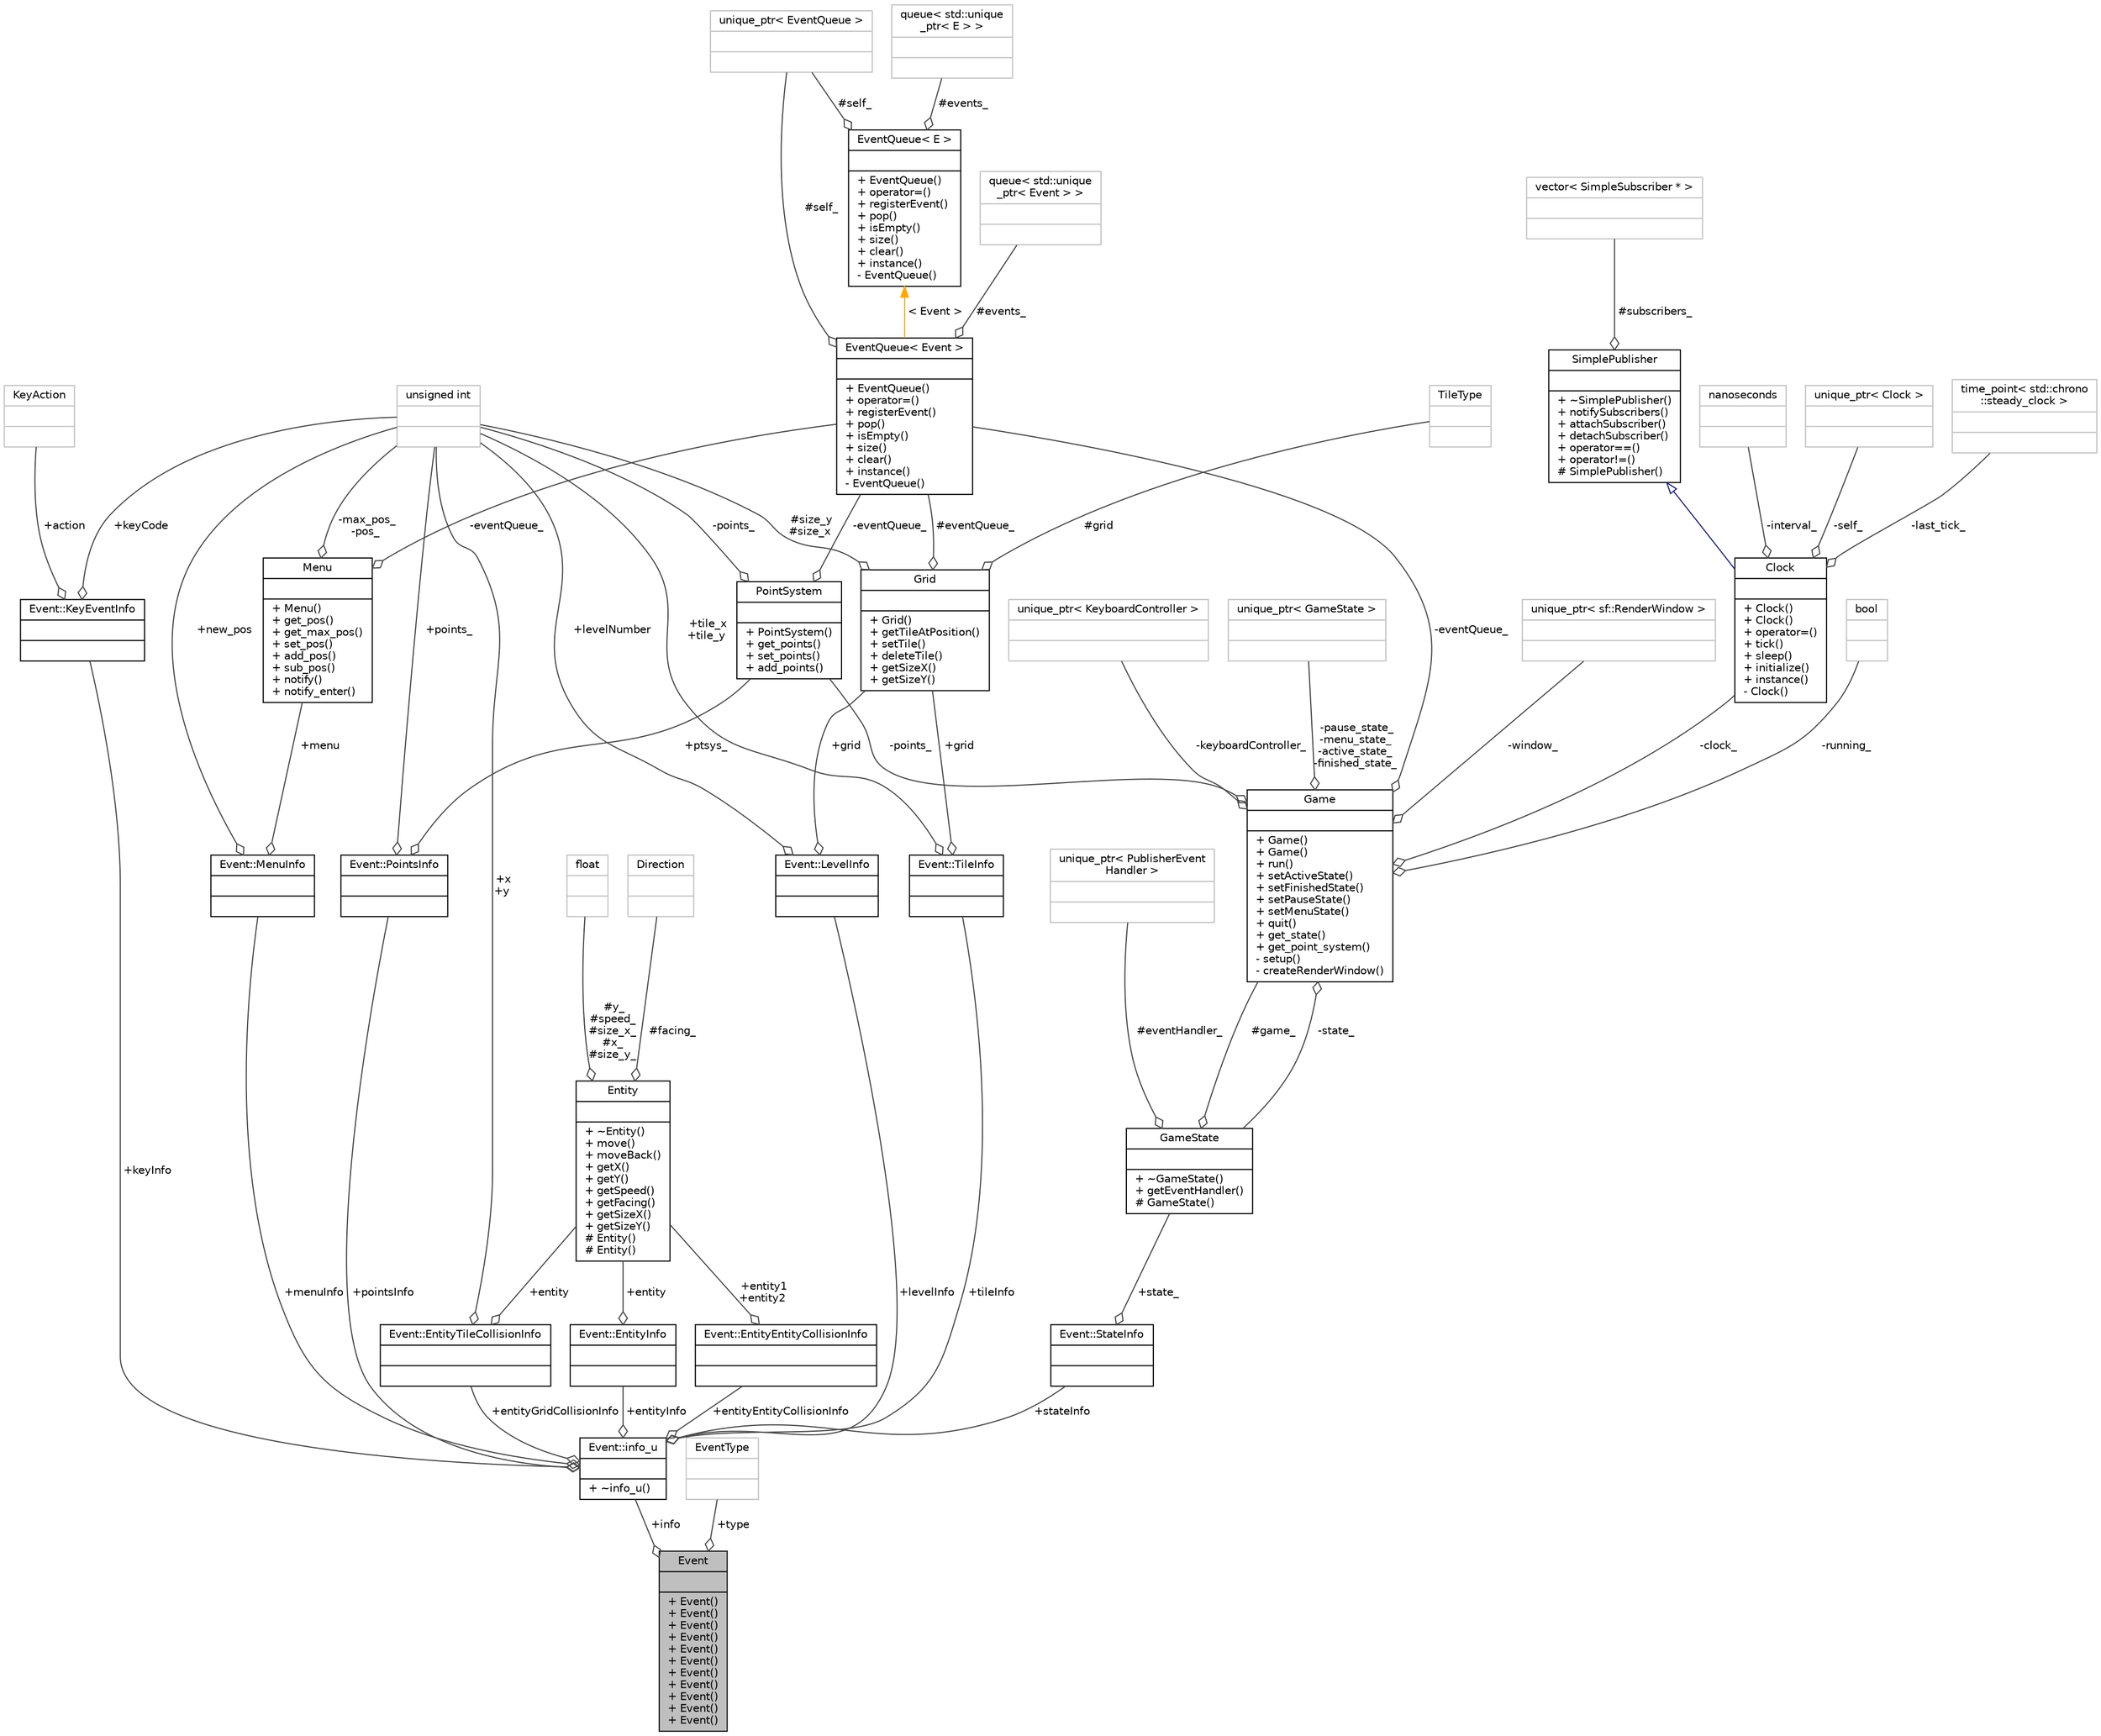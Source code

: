 digraph "Event"
{
 // INTERACTIVE_SVG=YES
 // LATEX_PDF_SIZE
  bgcolor="transparent";
  edge [fontname="Helvetica",fontsize="10",labelfontname="Helvetica",labelfontsize="10"];
  node [fontname="Helvetica",fontsize="10",shape=record];
  Node1 [label="{Event\n||+ Event()\l+ Event()\l+ Event()\l+ Event()\l+ Event()\l+ Event()\l+ Event()\l+ Event()\l+ Event()\l+ Event()\l+ Event()\l}",height=0.2,width=0.4,color="black", fillcolor="grey75", style="filled", fontcolor="black",tooltip="Represents a single event of type Event::EventType."];
  Node2 -> Node1 [color="grey25",fontsize="10",style="solid",label=" +info" ,arrowhead="odiamond",fontname="Helvetica"];
  Node2 [label="{Event::info_u\n||+ ~info_u()\l}",height=0.2,width=0.4,color="black",URL="$union_event_1_1info__u.html",tooltip=" "];
  Node3 -> Node2 [color="grey25",fontsize="10",style="solid",label=" +menuInfo" ,arrowhead="odiamond",fontname="Helvetica"];
  Node3 [label="{Event::MenuInfo\n||}",height=0.2,width=0.4,color="black",URL="$struct_event_1_1_menu_info.html",tooltip=" "];
  Node4 -> Node3 [color="grey25",fontsize="10",style="solid",label=" +new_pos" ,arrowhead="odiamond",fontname="Helvetica"];
  Node4 [label="{unsigned int\n||}",height=0.2,width=0.4,color="grey75",tooltip=" "];
  Node5 -> Node3 [color="grey25",fontsize="10",style="solid",label=" +menu" ,arrowhead="odiamond",fontname="Helvetica"];
  Node5 [label="{Menu\n||+ Menu()\l+ get_pos()\l+ get_max_pos()\l+ set_pos()\l+ add_pos()\l+ sub_pos()\l+ notify()\l+ notify_enter()\l}",height=0.2,width=0.4,color="black",URL="$class_menu.html",tooltip=" "];
  Node6 -> Node5 [color="grey25",fontsize="10",style="solid",label=" -eventQueue_" ,arrowhead="odiamond",fontname="Helvetica"];
  Node6 [label="{EventQueue\< Event \>\n||+ EventQueue()\l+ operator=()\l+ registerEvent()\l+ pop()\l+ isEmpty()\l+ size()\l+ clear()\l+ instance()\l- EventQueue()\l}",height=0.2,width=0.4,color="black",URL="$class_event_queue.html",tooltip=" "];
  Node7 -> Node6 [color="grey25",fontsize="10",style="solid",label=" #events_" ,arrowhead="odiamond",fontname="Helvetica"];
  Node7 [label="{queue\< std::unique\l_ptr\< Event \> \>\n||}",height=0.2,width=0.4,color="grey75",tooltip=" "];
  Node8 -> Node6 [color="grey25",fontsize="10",style="solid",label=" #self_" ,arrowhead="odiamond",fontname="Helvetica"];
  Node8 [label="{unique_ptr\< EventQueue \>\n||}",height=0.2,width=0.4,color="grey75",tooltip=" "];
  Node9 -> Node6 [dir="back",color="orange",fontsize="10",style="solid",label=" \< Event \>" ,fontname="Helvetica"];
  Node9 [label="{EventQueue\< E \>\n||+ EventQueue()\l+ operator=()\l+ registerEvent()\l+ pop()\l+ isEmpty()\l+ size()\l+ clear()\l+ instance()\l- EventQueue()\l}",height=0.2,width=0.4,color="black",URL="$class_event_queue.html",tooltip="Singleton class wrapper for std::queue<E>."];
  Node10 -> Node9 [color="grey25",fontsize="10",style="solid",label=" #events_" ,arrowhead="odiamond",fontname="Helvetica"];
  Node10 [label="{queue\< std::unique\l_ptr\< E \> \>\n||}",height=0.2,width=0.4,color="grey75",tooltip=" "];
  Node8 -> Node9 [color="grey25",fontsize="10",style="solid",label=" #self_" ,arrowhead="odiamond",fontname="Helvetica"];
  Node4 -> Node5 [color="grey25",fontsize="10",style="solid",label=" -max_pos_\n-pos_" ,arrowhead="odiamond",fontname="Helvetica"];
  Node11 -> Node2 [color="grey25",fontsize="10",style="solid",label=" +pointsInfo" ,arrowhead="odiamond",fontname="Helvetica"];
  Node11 [label="{Event::PointsInfo\n||}",height=0.2,width=0.4,color="black",URL="$struct_event_1_1_points_info.html",tooltip=" "];
  Node4 -> Node11 [color="grey25",fontsize="10",style="solid",label=" +points_" ,arrowhead="odiamond",fontname="Helvetica"];
  Node12 -> Node11 [color="grey25",fontsize="10",style="solid",label=" +ptsys_" ,arrowhead="odiamond",fontname="Helvetica"];
  Node12 [label="{PointSystem\n||+ PointSystem()\l+ get_points()\l+ set_points()\l+ add_points()\l}",height=0.2,width=0.4,color="black",URL="$class_point_system.html",tooltip=" "];
  Node6 -> Node12 [color="grey25",fontsize="10",style="solid",label=" -eventQueue_" ,arrowhead="odiamond",fontname="Helvetica"];
  Node4 -> Node12 [color="grey25",fontsize="10",style="solid",label=" -points_" ,arrowhead="odiamond",fontname="Helvetica"];
  Node13 -> Node2 [color="grey25",fontsize="10",style="solid",label=" +levelInfo" ,arrowhead="odiamond",fontname="Helvetica"];
  Node13 [label="{Event::LevelInfo\n||}",height=0.2,width=0.4,color="black",URL="$struct_event_1_1_level_info.html",tooltip=" "];
  Node14 -> Node13 [color="grey25",fontsize="10",style="solid",label=" +grid" ,arrowhead="odiamond",fontname="Helvetica"];
  Node14 [label="{Grid\n||+ Grid()\l+ getTileAtPosition()\l+ setTile()\l+ deleteTile()\l+ getSizeX()\l+ getSizeY()\l}",height=0.2,width=0.4,color="black",URL="$class_grid.html",tooltip="Represents a grid of tiles."];
  Node6 -> Node14 [color="grey25",fontsize="10",style="solid",label=" #eventQueue_" ,arrowhead="odiamond",fontname="Helvetica"];
  Node15 -> Node14 [color="grey25",fontsize="10",style="solid",label=" #grid" ,arrowhead="odiamond",fontname="Helvetica"];
  Node15 [label="{TileType\n||}",height=0.2,width=0.4,color="grey75",tooltip=" "];
  Node4 -> Node14 [color="grey25",fontsize="10",style="solid",label=" #size_y\n#size_x" ,arrowhead="odiamond",fontname="Helvetica"];
  Node4 -> Node13 [color="grey25",fontsize="10",style="solid",label=" +levelNumber" ,arrowhead="odiamond",fontname="Helvetica"];
  Node16 -> Node2 [color="grey25",fontsize="10",style="solid",label=" +keyInfo" ,arrowhead="odiamond",fontname="Helvetica"];
  Node16 [label="{Event::KeyEventInfo\n||}",height=0.2,width=0.4,color="black",URL="$struct_event_1_1_key_event_info.html",tooltip=" "];
  Node17 -> Node16 [color="grey25",fontsize="10",style="solid",label=" +action" ,arrowhead="odiamond",fontname="Helvetica"];
  Node17 [label="{KeyAction\n||}",height=0.2,width=0.4,color="grey75",tooltip=" "];
  Node4 -> Node16 [color="grey25",fontsize="10",style="solid",label=" +keyCode" ,arrowhead="odiamond",fontname="Helvetica"];
  Node18 -> Node2 [color="grey25",fontsize="10",style="solid",label=" +entityEntityCollisionInfo" ,arrowhead="odiamond",fontname="Helvetica"];
  Node18 [label="{Event::EntityEntityCollisionInfo\n||}",height=0.2,width=0.4,color="black",URL="$struct_event_1_1_entity_entity_collision_info.html",tooltip=" "];
  Node19 -> Node18 [color="grey25",fontsize="10",style="solid",label=" +entity1\n+entity2" ,arrowhead="odiamond",fontname="Helvetica"];
  Node19 [label="{Entity\n||+ ~Entity()\l+ move()\l+ moveBack()\l+ getX()\l+ getY()\l+ getSpeed()\l+ getFacing()\l+ getSizeX()\l+ getSizeY()\l# Entity()\l# Entity()\l}",height=0.2,width=0.4,color="black",URL="$class_entity.html",tooltip=" "];
  Node20 -> Node19 [color="grey25",fontsize="10",style="solid",label=" #y_\n#speed_\n#size_x_\n#x_\n#size_y_" ,arrowhead="odiamond",fontname="Helvetica"];
  Node20 [label="{float\n||}",height=0.2,width=0.4,color="grey75",tooltip=" "];
  Node21 -> Node19 [color="grey25",fontsize="10",style="solid",label=" #facing_" ,arrowhead="odiamond",fontname="Helvetica"];
  Node21 [label="{Direction\n||}",height=0.2,width=0.4,color="grey75",tooltip=" "];
  Node22 -> Node2 [color="grey25",fontsize="10",style="solid",label=" +entityGridCollisionInfo" ,arrowhead="odiamond",fontname="Helvetica"];
  Node22 [label="{Event::EntityTileCollisionInfo\n||}",height=0.2,width=0.4,color="black",URL="$struct_event_1_1_entity_tile_collision_info.html",tooltip=" "];
  Node19 -> Node22 [color="grey25",fontsize="10",style="solid",label=" +entity" ,arrowhead="odiamond",fontname="Helvetica"];
  Node4 -> Node22 [color="grey25",fontsize="10",style="solid",label=" +x\n+y" ,arrowhead="odiamond",fontname="Helvetica"];
  Node23 -> Node2 [color="grey25",fontsize="10",style="solid",label=" +stateInfo" ,arrowhead="odiamond",fontname="Helvetica"];
  Node23 [label="{Event::StateInfo\n||}",height=0.2,width=0.4,color="black",URL="$struct_event_1_1_state_info.html",tooltip=" "];
  Node24 -> Node23 [color="grey25",fontsize="10",style="solid",label=" +state_" ,arrowhead="odiamond",fontname="Helvetica"];
  Node24 [label="{GameState\n||+ ~GameState()\l+ getEventHandler()\l# GameState()\l}",height=0.2,width=0.4,color="black",URL="$class_game_state.html",tooltip=" "];
  Node25 -> Node24 [color="grey25",fontsize="10",style="solid",label=" #game_" ,arrowhead="odiamond",fontname="Helvetica"];
  Node25 [label="{Game\n||+ Game()\l+ Game()\l+ run()\l+ setActiveState()\l+ setFinishedState()\l+ setPauseState()\l+ setMenuState()\l+ quit()\l+ get_state()\l+ get_point_system()\l- setup()\l- createRenderWindow()\l}",height=0.2,width=0.4,color="black",URL="$class_game.html",tooltip=" "];
  Node26 -> Node25 [color="grey25",fontsize="10",style="solid",label=" -keyboardController_" ,arrowhead="odiamond",fontname="Helvetica"];
  Node26 [label="{unique_ptr\< KeyboardController \>\n||}",height=0.2,width=0.4,color="grey75",tooltip=" "];
  Node27 -> Node25 [color="grey25",fontsize="10",style="solid",label=" -pause_state_\n-menu_state_\n-active_state_\n-finished_state_" ,arrowhead="odiamond",fontname="Helvetica"];
  Node27 [label="{unique_ptr\< GameState \>\n||}",height=0.2,width=0.4,color="grey75",tooltip=" "];
  Node28 -> Node25 [color="grey25",fontsize="10",style="solid",label=" -window_" ,arrowhead="odiamond",fontname="Helvetica"];
  Node28 [label="{unique_ptr\< sf::RenderWindow \>\n||}",height=0.2,width=0.4,color="grey75",tooltip=" "];
  Node6 -> Node25 [color="grey25",fontsize="10",style="solid",label=" -eventQueue_" ,arrowhead="odiamond",fontname="Helvetica"];
  Node29 -> Node25 [color="grey25",fontsize="10",style="solid",label=" -clock_" ,arrowhead="odiamond",fontname="Helvetica"];
  Node29 [label="{Clock\n||+ Clock()\l+ Clock()\l+ operator=()\l+ tick()\l+ sleep()\l+ initialize()\l+ instance()\l- Clock()\l}",height=0.2,width=0.4,color="black",URL="$class_clock.html",tooltip="Represents an externally controlled clock running at a given frequency."];
  Node30 -> Node29 [dir="back",color="midnightblue",fontsize="10",style="solid",arrowtail="onormal",fontname="Helvetica"];
  Node30 [label="{SimplePublisher\n||+ ~SimplePublisher()\l+ notifySubscribers()\l+ attachSubscriber()\l+ detachSubscriber()\l+ operator==()\l+ operator!=()\l# SimplePublisher()\l}",height=0.2,width=0.4,color="black",URL="$class_simple_publisher.html",tooltip=" "];
  Node31 -> Node30 [color="grey25",fontsize="10",style="solid",label=" #subscribers_" ,arrowhead="odiamond",fontname="Helvetica"];
  Node31 [label="{vector\< SimpleSubscriber * \>\n||}",height=0.2,width=0.4,color="grey75",tooltip=" "];
  Node32 -> Node29 [color="grey25",fontsize="10",style="solid",label=" -interval_" ,arrowhead="odiamond",fontname="Helvetica"];
  Node32 [label="{nanoseconds\n||}",height=0.2,width=0.4,color="grey75",tooltip=" "];
  Node33 -> Node29 [color="grey25",fontsize="10",style="solid",label=" -self_" ,arrowhead="odiamond",fontname="Helvetica"];
  Node33 [label="{unique_ptr\< Clock \>\n||}",height=0.2,width=0.4,color="grey75",tooltip=" "];
  Node34 -> Node29 [color="grey25",fontsize="10",style="solid",label=" -last_tick_" ,arrowhead="odiamond",fontname="Helvetica"];
  Node34 [label="{time_point\< std::chrono\l::steady_clock \>\n||}",height=0.2,width=0.4,color="grey75",tooltip=" "];
  Node35 -> Node25 [color="grey25",fontsize="10",style="solid",label=" -running_" ,arrowhead="odiamond",fontname="Helvetica"];
  Node35 [label="{bool\n||}",height=0.2,width=0.4,color="grey75",tooltip=" "];
  Node12 -> Node25 [color="grey25",fontsize="10",style="solid",label=" -points_" ,arrowhead="odiamond",fontname="Helvetica"];
  Node24 -> Node25 [color="grey25",fontsize="10",style="solid",label=" -state_" ,arrowhead="odiamond",fontname="Helvetica"];
  Node36 -> Node24 [color="grey25",fontsize="10",style="solid",label=" #eventHandler_" ,arrowhead="odiamond",fontname="Helvetica"];
  Node36 [label="{unique_ptr\< PublisherEvent\lHandler \>\n||}",height=0.2,width=0.4,color="grey75",tooltip=" "];
  Node37 -> Node2 [color="grey25",fontsize="10",style="solid",label=" +entityInfo" ,arrowhead="odiamond",fontname="Helvetica"];
  Node37 [label="{Event::EntityInfo\n||}",height=0.2,width=0.4,color="black",URL="$struct_event_1_1_entity_info.html",tooltip=" "];
  Node19 -> Node37 [color="grey25",fontsize="10",style="solid",label=" +entity" ,arrowhead="odiamond",fontname="Helvetica"];
  Node38 -> Node2 [color="grey25",fontsize="10",style="solid",label=" +tileInfo" ,arrowhead="odiamond",fontname="Helvetica"];
  Node38 [label="{Event::TileInfo\n||}",height=0.2,width=0.4,color="black",URL="$struct_event_1_1_tile_info.html",tooltip=" "];
  Node14 -> Node38 [color="grey25",fontsize="10",style="solid",label=" +grid" ,arrowhead="odiamond",fontname="Helvetica"];
  Node4 -> Node38 [color="grey25",fontsize="10",style="solid",label=" +tile_x\n+tile_y" ,arrowhead="odiamond",fontname="Helvetica"];
  Node39 -> Node1 [color="grey25",fontsize="10",style="solid",label=" +type" ,arrowhead="odiamond",fontname="Helvetica"];
  Node39 [label="{EventType\n||}",height=0.2,width=0.4,color="grey75",tooltip=" "];
}
